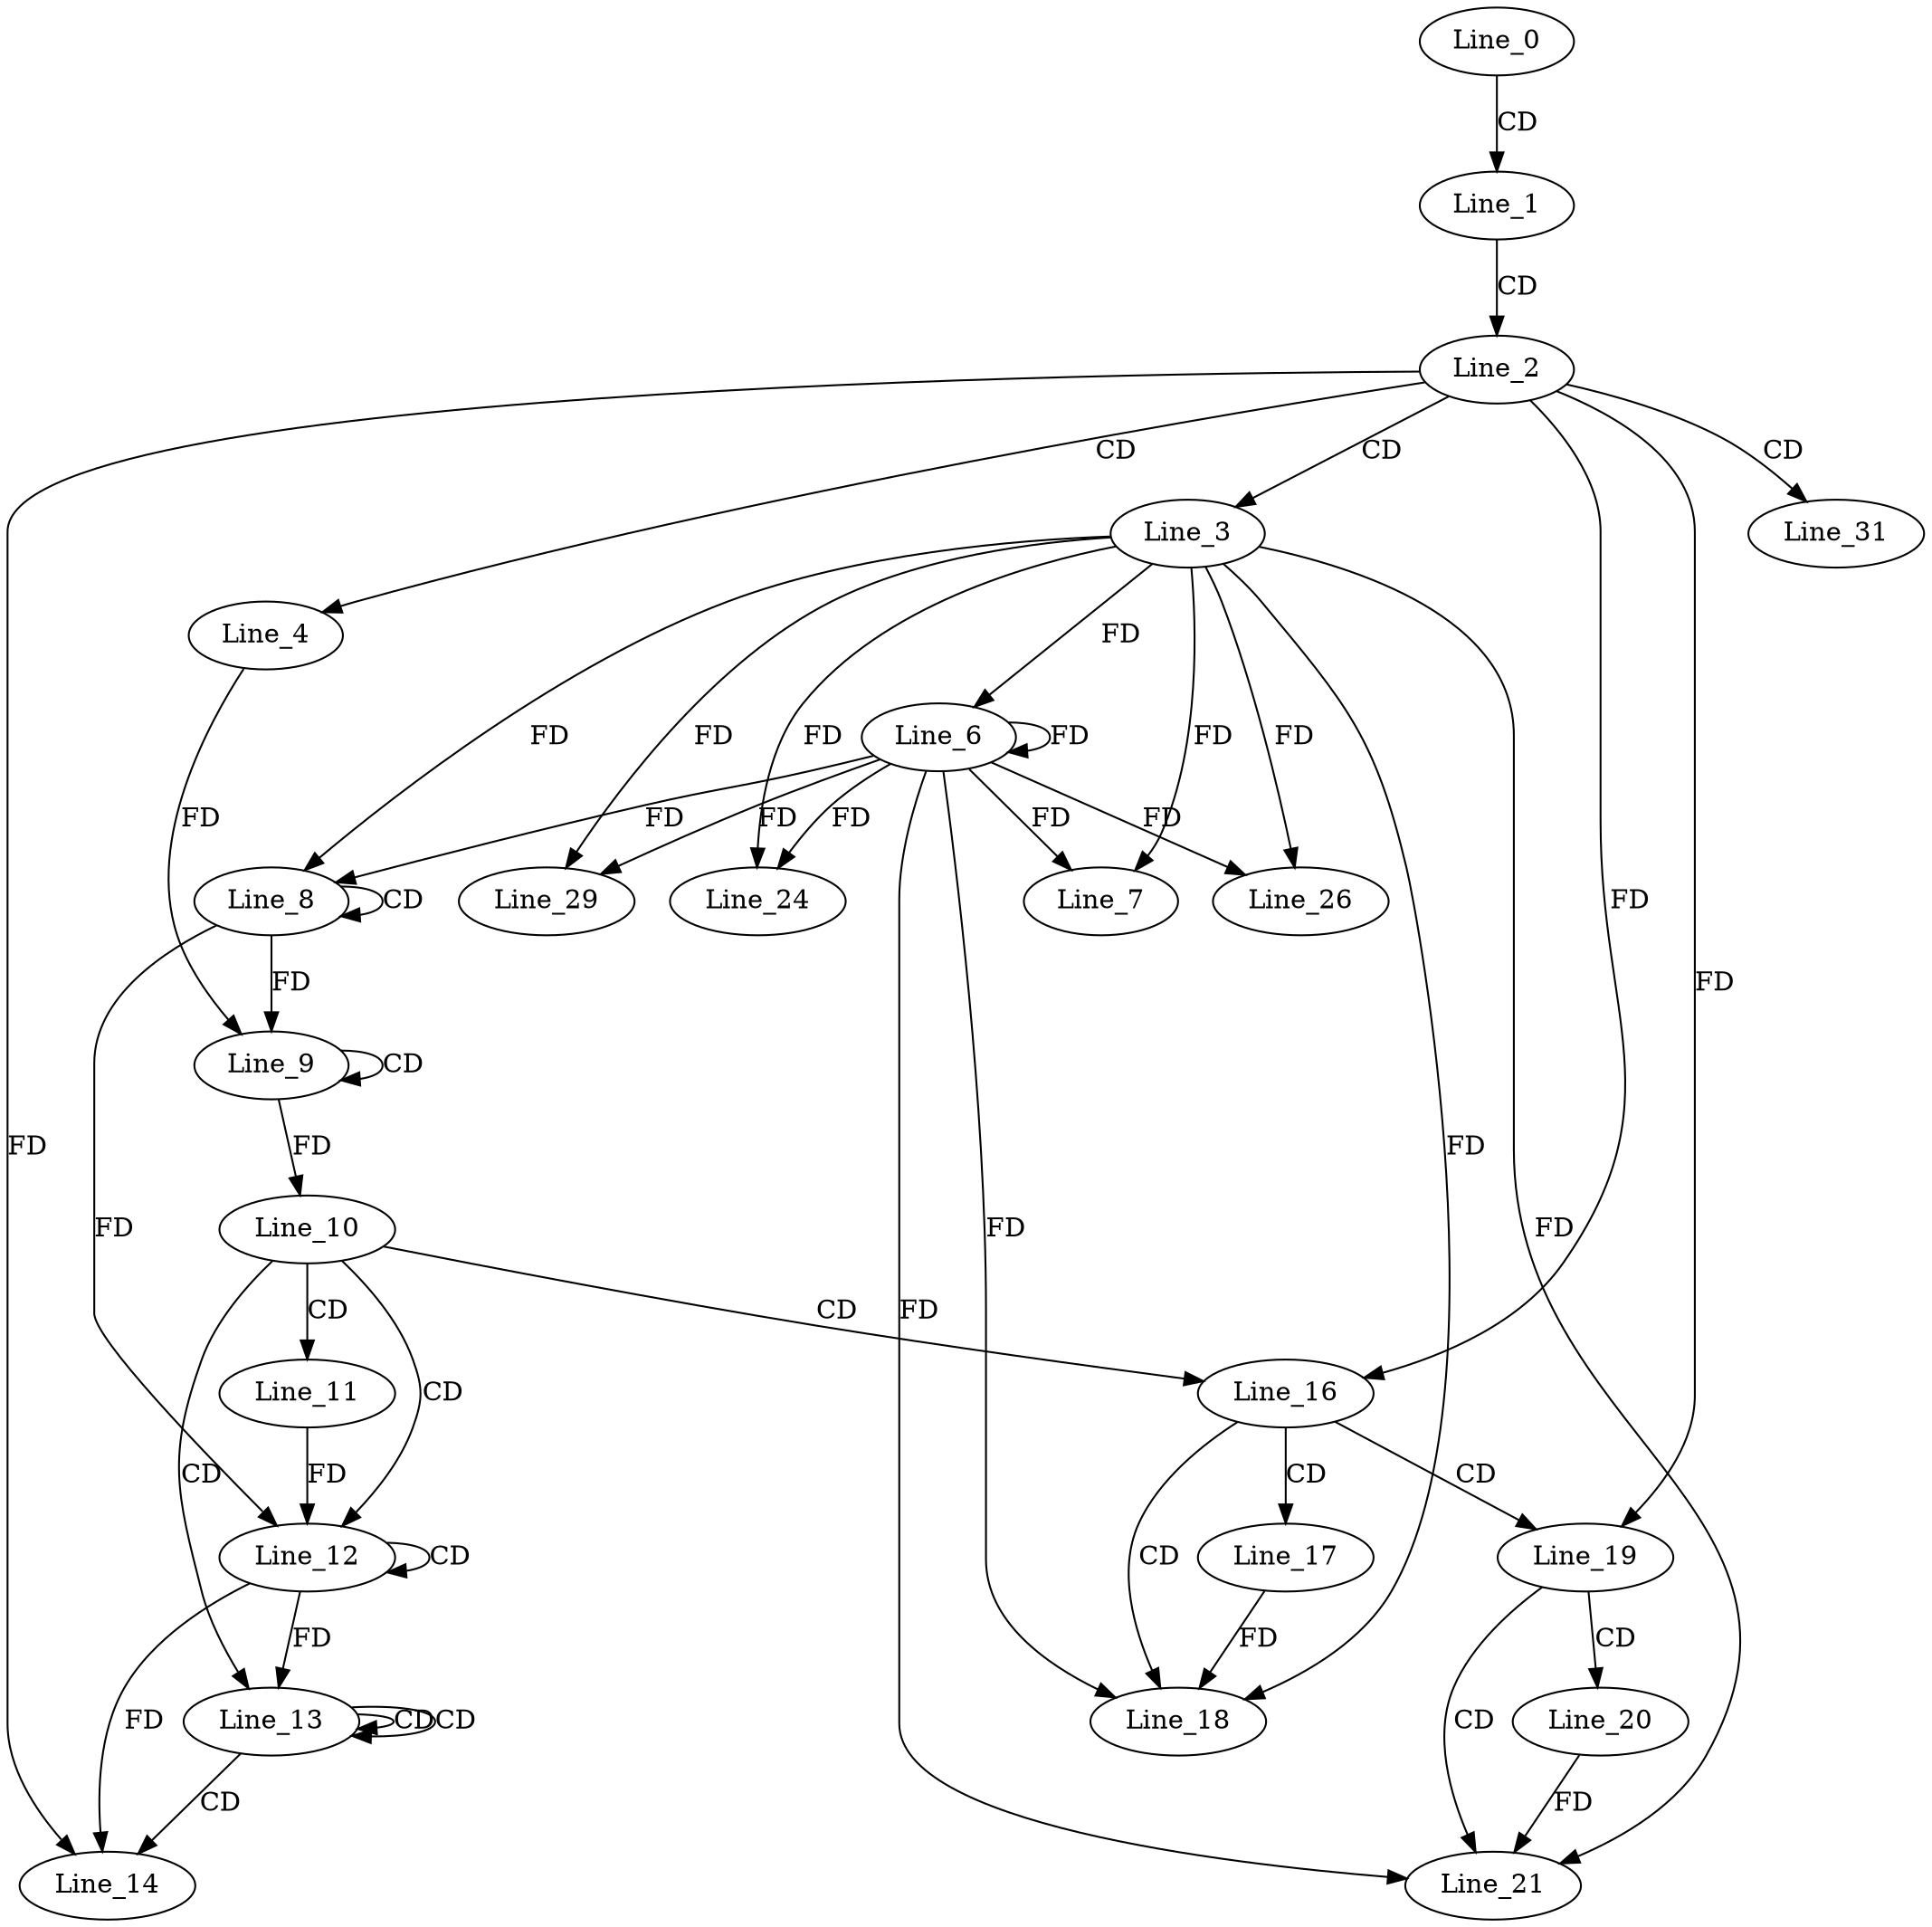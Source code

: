 digraph G {
  Line_0;
  Line_1;
  Line_2;
  Line_3;
  Line_4;
  Line_4;
  Line_4;
  Line_4;
  Line_4;
  Line_4;
  Line_4;
  Line_6;
  Line_6;
  Line_7;
  Line_8;
  Line_8;
  Line_9;
  Line_9;
  Line_10;
  Line_11;
  Line_12;
  Line_12;
  Line_13;
  Line_13;
  Line_14;
  Line_14;
  Line_16;
  Line_17;
  Line_18;
  Line_19;
  Line_20;
  Line_21;
  Line_24;
  Line_26;
  Line_29;
  Line_31;
  Line_0 -> Line_1 [ label="CD" ];
  Line_1 -> Line_2 [ label="CD" ];
  Line_2 -> Line_3 [ label="CD" ];
  Line_2 -> Line_4 [ label="CD" ];
  Line_3 -> Line_6 [ label="FD" ];
  Line_6 -> Line_6 [ label="FD" ];
  Line_3 -> Line_7 [ label="FD" ];
  Line_6 -> Line_7 [ label="FD" ];
  Line_8 -> Line_8 [ label="CD" ];
  Line_3 -> Line_8 [ label="FD" ];
  Line_6 -> Line_8 [ label="FD" ];
  Line_9 -> Line_9 [ label="CD" ];
  Line_8 -> Line_9 [ label="FD" ];
  Line_4 -> Line_9 [ label="FD" ];
  Line_9 -> Line_10 [ label="FD" ];
  Line_10 -> Line_11 [ label="CD" ];
  Line_10 -> Line_12 [ label="CD" ];
  Line_12 -> Line_12 [ label="CD" ];
  Line_8 -> Line_12 [ label="FD" ];
  Line_11 -> Line_12 [ label="FD" ];
  Line_10 -> Line_13 [ label="CD" ];
  Line_13 -> Line_13 [ label="CD" ];
  Line_13 -> Line_13 [ label="CD" ];
  Line_12 -> Line_13 [ label="FD" ];
  Line_13 -> Line_14 [ label="CD" ];
  Line_2 -> Line_14 [ label="FD" ];
  Line_12 -> Line_14 [ label="FD" ];
  Line_10 -> Line_16 [ label="CD" ];
  Line_2 -> Line_16 [ label="FD" ];
  Line_16 -> Line_17 [ label="CD" ];
  Line_16 -> Line_18 [ label="CD" ];
  Line_17 -> Line_18 [ label="FD" ];
  Line_3 -> Line_18 [ label="FD" ];
  Line_6 -> Line_18 [ label="FD" ];
  Line_16 -> Line_19 [ label="CD" ];
  Line_2 -> Line_19 [ label="FD" ];
  Line_19 -> Line_20 [ label="CD" ];
  Line_19 -> Line_21 [ label="CD" ];
  Line_20 -> Line_21 [ label="FD" ];
  Line_3 -> Line_21 [ label="FD" ];
  Line_6 -> Line_21 [ label="FD" ];
  Line_3 -> Line_24 [ label="FD" ];
  Line_6 -> Line_24 [ label="FD" ];
  Line_3 -> Line_26 [ label="FD" ];
  Line_6 -> Line_26 [ label="FD" ];
  Line_3 -> Line_29 [ label="FD" ];
  Line_6 -> Line_29 [ label="FD" ];
  Line_2 -> Line_31 [ label="CD" ];
}

